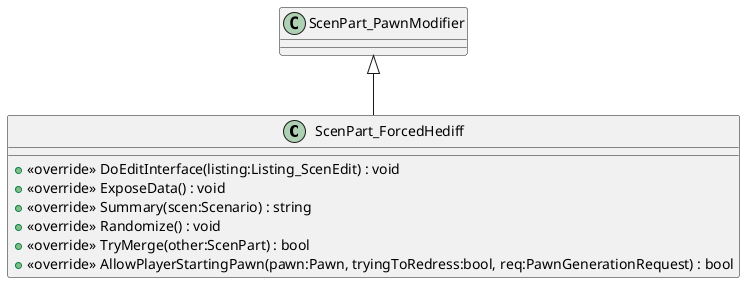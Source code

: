 @startuml
class ScenPart_ForcedHediff {
    + <<override>> DoEditInterface(listing:Listing_ScenEdit) : void
    + <<override>> ExposeData() : void
    + <<override>> Summary(scen:Scenario) : string
    + <<override>> Randomize() : void
    + <<override>> TryMerge(other:ScenPart) : bool
    + <<override>> AllowPlayerStartingPawn(pawn:Pawn, tryingToRedress:bool, req:PawnGenerationRequest) : bool
}
ScenPart_PawnModifier <|-- ScenPart_ForcedHediff
@enduml
